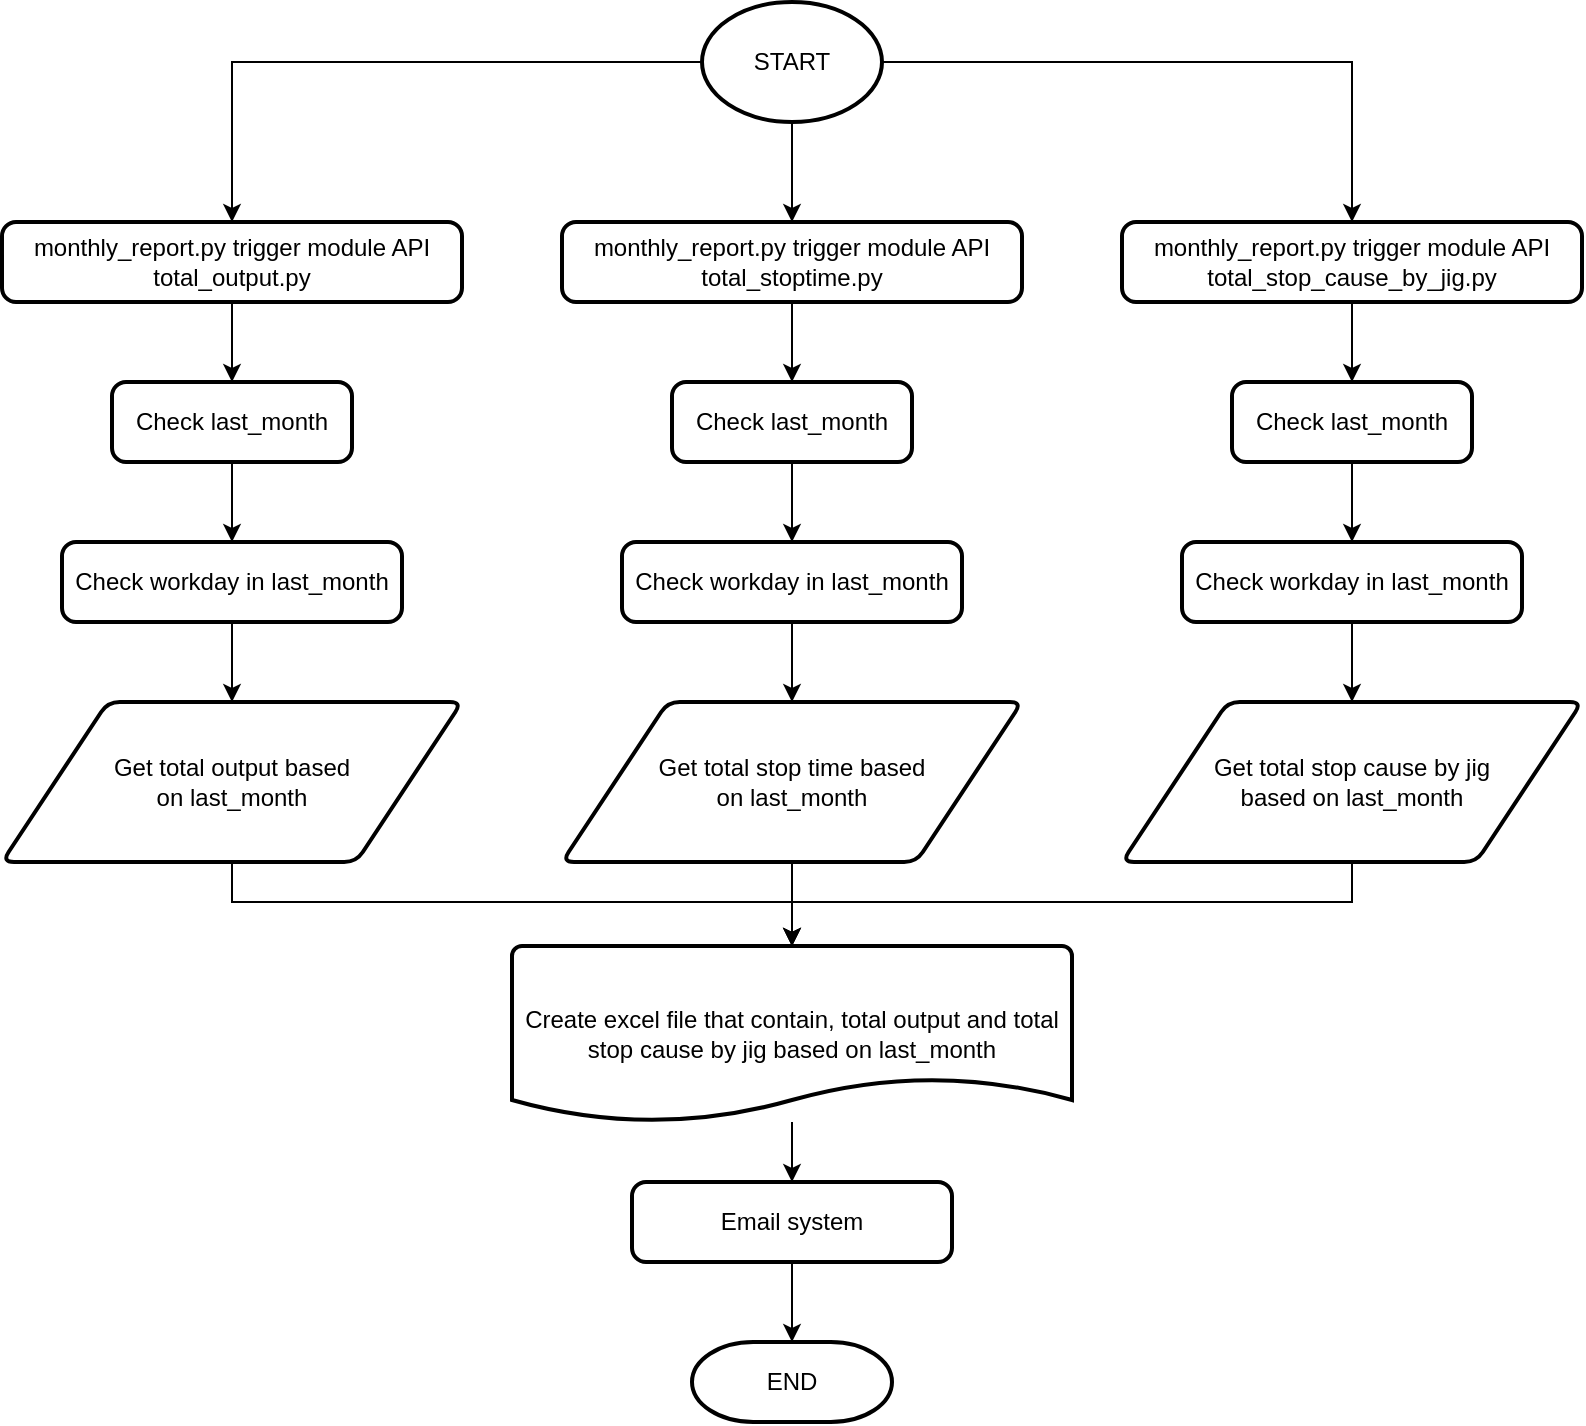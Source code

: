 <mxfile version="21.2.7" type="github">
  <diagram name="Page-1" id="qb3ecteY6efv2zFavxVo">
    <mxGraphModel dx="1674" dy="834" grid="1" gridSize="10" guides="1" tooltips="1" connect="1" arrows="1" fold="1" page="1" pageScale="1" pageWidth="827" pageHeight="1169" math="0" shadow="0">
      <root>
        <mxCell id="0" />
        <mxCell id="1" parent="0" />
        <mxCell id="ag5z5zgepF-gHEqWH--_-26" value="" style="edgeStyle=orthogonalEdgeStyle;rounded=0;orthogonalLoop=1;jettySize=auto;html=1;exitX=0.5;exitY=1;exitDx=0;exitDy=0;exitPerimeter=0;" edge="1" parent="1" source="ag5z5zgepF-gHEqWH--_-37" target="ag5z5zgepF-gHEqWH--_-7">
          <mxGeometry relative="1" as="geometry">
            <mxPoint x="400" y="120" as="sourcePoint" />
          </mxGeometry>
        </mxCell>
        <mxCell id="ag5z5zgepF-gHEqWH--_-28" style="edgeStyle=orthogonalEdgeStyle;rounded=0;orthogonalLoop=1;jettySize=auto;html=1;entryX=0.5;entryY=0;entryDx=0;entryDy=0;exitX=0;exitY=0.5;exitDx=0;exitDy=0;exitPerimeter=0;" edge="1" parent="1" source="ag5z5zgepF-gHEqWH--_-37" target="ag5z5zgepF-gHEqWH--_-2">
          <mxGeometry relative="1" as="geometry">
            <mxPoint x="360" y="80" as="sourcePoint" />
          </mxGeometry>
        </mxCell>
        <mxCell id="ag5z5zgepF-gHEqWH--_-29" style="edgeStyle=orthogonalEdgeStyle;rounded=0;orthogonalLoop=1;jettySize=auto;html=1;entryX=0.5;entryY=0;entryDx=0;entryDy=0;exitX=1;exitY=0.5;exitDx=0;exitDy=0;exitPerimeter=0;" edge="1" parent="1" source="ag5z5zgepF-gHEqWH--_-37" target="ag5z5zgepF-gHEqWH--_-11">
          <mxGeometry relative="1" as="geometry">
            <mxPoint x="440" y="80" as="sourcePoint" />
          </mxGeometry>
        </mxCell>
        <mxCell id="ag5z5zgepF-gHEqWH--_-17" value="" style="edgeStyle=orthogonalEdgeStyle;rounded=0;orthogonalLoop=1;jettySize=auto;html=1;" edge="1" parent="1" source="ag5z5zgepF-gHEqWH--_-2" target="ag5z5zgepF-gHEqWH--_-3">
          <mxGeometry relative="1" as="geometry" />
        </mxCell>
        <mxCell id="ag5z5zgepF-gHEqWH--_-2" value="monthly_report.py trigger module API total_output.py" style="rounded=1;whiteSpace=wrap;html=1;absoluteArcSize=1;arcSize=14;strokeWidth=2;" vertex="1" parent="1">
          <mxGeometry x="5" y="160" width="230" height="40" as="geometry" />
        </mxCell>
        <mxCell id="ag5z5zgepF-gHEqWH--_-18" style="edgeStyle=orthogonalEdgeStyle;rounded=0;orthogonalLoop=1;jettySize=auto;html=1;entryX=0.5;entryY=0;entryDx=0;entryDy=0;" edge="1" parent="1" source="ag5z5zgepF-gHEqWH--_-3" target="ag5z5zgepF-gHEqWH--_-5">
          <mxGeometry relative="1" as="geometry" />
        </mxCell>
        <mxCell id="ag5z5zgepF-gHEqWH--_-3" value="Check last_month" style="rounded=1;whiteSpace=wrap;html=1;absoluteArcSize=1;arcSize=14;strokeWidth=2;" vertex="1" parent="1">
          <mxGeometry x="60" y="240" width="120" height="40" as="geometry" />
        </mxCell>
        <mxCell id="ag5z5zgepF-gHEqWH--_-19" style="edgeStyle=orthogonalEdgeStyle;rounded=0;orthogonalLoop=1;jettySize=auto;html=1;entryX=0.5;entryY=0;entryDx=0;entryDy=0;" edge="1" parent="1" source="ag5z5zgepF-gHEqWH--_-5" target="ag5z5zgepF-gHEqWH--_-6">
          <mxGeometry relative="1" as="geometry" />
        </mxCell>
        <mxCell id="ag5z5zgepF-gHEqWH--_-5" value="Check workday in last_month" style="rounded=1;whiteSpace=wrap;html=1;absoluteArcSize=1;arcSize=14;strokeWidth=2;" vertex="1" parent="1">
          <mxGeometry x="35" y="320" width="170" height="40" as="geometry" />
        </mxCell>
        <mxCell id="ag5z5zgepF-gHEqWH--_-32" style="edgeStyle=orthogonalEdgeStyle;rounded=0;orthogonalLoop=1;jettySize=auto;html=1;entryX=0.5;entryY=0;entryDx=0;entryDy=0;entryPerimeter=0;" edge="1" parent="1" source="ag5z5zgepF-gHEqWH--_-6" target="ag5z5zgepF-gHEqWH--_-31">
          <mxGeometry relative="1" as="geometry">
            <Array as="points">
              <mxPoint x="120" y="500" />
              <mxPoint x="400" y="500" />
            </Array>
          </mxGeometry>
        </mxCell>
        <mxCell id="ag5z5zgepF-gHEqWH--_-6" value="Get total output based&lt;br&gt;on last_month" style="shape=parallelogram;html=1;strokeWidth=2;perimeter=parallelogramPerimeter;whiteSpace=wrap;rounded=1;arcSize=12;size=0.23;" vertex="1" parent="1">
          <mxGeometry x="5" y="400" width="230" height="80" as="geometry" />
        </mxCell>
        <mxCell id="ag5z5zgepF-gHEqWH--_-20" value="" style="edgeStyle=orthogonalEdgeStyle;rounded=0;orthogonalLoop=1;jettySize=auto;html=1;" edge="1" parent="1" source="ag5z5zgepF-gHEqWH--_-7" target="ag5z5zgepF-gHEqWH--_-8">
          <mxGeometry relative="1" as="geometry" />
        </mxCell>
        <mxCell id="ag5z5zgepF-gHEqWH--_-7" value="monthly_report.py trigger module API total_stoptime.py" style="rounded=1;whiteSpace=wrap;html=1;absoluteArcSize=1;arcSize=14;strokeWidth=2;" vertex="1" parent="1">
          <mxGeometry x="285" y="160" width="230" height="40" as="geometry" />
        </mxCell>
        <mxCell id="ag5z5zgepF-gHEqWH--_-21" style="edgeStyle=orthogonalEdgeStyle;rounded=0;orthogonalLoop=1;jettySize=auto;html=1;entryX=0.5;entryY=0;entryDx=0;entryDy=0;" edge="1" parent="1" source="ag5z5zgepF-gHEqWH--_-8" target="ag5z5zgepF-gHEqWH--_-9">
          <mxGeometry relative="1" as="geometry" />
        </mxCell>
        <mxCell id="ag5z5zgepF-gHEqWH--_-8" value="Check last_month" style="rounded=1;whiteSpace=wrap;html=1;absoluteArcSize=1;arcSize=14;strokeWidth=2;" vertex="1" parent="1">
          <mxGeometry x="340" y="240" width="120" height="40" as="geometry" />
        </mxCell>
        <mxCell id="ag5z5zgepF-gHEqWH--_-22" style="edgeStyle=orthogonalEdgeStyle;rounded=0;orthogonalLoop=1;jettySize=auto;html=1;entryX=0.5;entryY=0;entryDx=0;entryDy=0;" edge="1" parent="1" source="ag5z5zgepF-gHEqWH--_-9" target="ag5z5zgepF-gHEqWH--_-15">
          <mxGeometry relative="1" as="geometry" />
        </mxCell>
        <mxCell id="ag5z5zgepF-gHEqWH--_-9" value="Check workday in last_month" style="rounded=1;whiteSpace=wrap;html=1;absoluteArcSize=1;arcSize=14;strokeWidth=2;" vertex="1" parent="1">
          <mxGeometry x="315" y="320" width="170" height="40" as="geometry" />
        </mxCell>
        <mxCell id="ag5z5zgepF-gHEqWH--_-23" style="edgeStyle=orthogonalEdgeStyle;rounded=0;orthogonalLoop=1;jettySize=auto;html=1;entryX=0.5;entryY=0;entryDx=0;entryDy=0;" edge="1" parent="1" source="ag5z5zgepF-gHEqWH--_-11" target="ag5z5zgepF-gHEqWH--_-12">
          <mxGeometry relative="1" as="geometry" />
        </mxCell>
        <mxCell id="ag5z5zgepF-gHEqWH--_-11" value="monthly_report.py trigger module API total_stop_cause_by_jig.py" style="rounded=1;whiteSpace=wrap;html=1;absoluteArcSize=1;arcSize=14;strokeWidth=2;" vertex="1" parent="1">
          <mxGeometry x="565" y="160" width="230" height="40" as="geometry" />
        </mxCell>
        <mxCell id="ag5z5zgepF-gHEqWH--_-24" style="edgeStyle=orthogonalEdgeStyle;rounded=0;orthogonalLoop=1;jettySize=auto;html=1;entryX=0.5;entryY=0;entryDx=0;entryDy=0;" edge="1" parent="1" source="ag5z5zgepF-gHEqWH--_-12" target="ag5z5zgepF-gHEqWH--_-13">
          <mxGeometry relative="1" as="geometry" />
        </mxCell>
        <mxCell id="ag5z5zgepF-gHEqWH--_-12" value="Check last_month" style="rounded=1;whiteSpace=wrap;html=1;absoluteArcSize=1;arcSize=14;strokeWidth=2;" vertex="1" parent="1">
          <mxGeometry x="620" y="240" width="120" height="40" as="geometry" />
        </mxCell>
        <mxCell id="ag5z5zgepF-gHEqWH--_-25" style="edgeStyle=orthogonalEdgeStyle;rounded=0;orthogonalLoop=1;jettySize=auto;html=1;entryX=0.5;entryY=0;entryDx=0;entryDy=0;" edge="1" parent="1" source="ag5z5zgepF-gHEqWH--_-13" target="ag5z5zgepF-gHEqWH--_-16">
          <mxGeometry relative="1" as="geometry" />
        </mxCell>
        <mxCell id="ag5z5zgepF-gHEqWH--_-13" value="Check workday in last_month" style="rounded=1;whiteSpace=wrap;html=1;absoluteArcSize=1;arcSize=14;strokeWidth=2;" vertex="1" parent="1">
          <mxGeometry x="595" y="320" width="170" height="40" as="geometry" />
        </mxCell>
        <mxCell id="ag5z5zgepF-gHEqWH--_-33" value="" style="edgeStyle=orthogonalEdgeStyle;rounded=0;orthogonalLoop=1;jettySize=auto;html=1;" edge="1" parent="1" source="ag5z5zgepF-gHEqWH--_-15" target="ag5z5zgepF-gHEqWH--_-31">
          <mxGeometry relative="1" as="geometry" />
        </mxCell>
        <mxCell id="ag5z5zgepF-gHEqWH--_-15" value="Get total stop time based&lt;br&gt;on last_month" style="shape=parallelogram;html=1;strokeWidth=2;perimeter=parallelogramPerimeter;whiteSpace=wrap;rounded=1;arcSize=12;size=0.23;" vertex="1" parent="1">
          <mxGeometry x="285" y="400" width="230" height="80" as="geometry" />
        </mxCell>
        <mxCell id="ag5z5zgepF-gHEqWH--_-34" style="edgeStyle=orthogonalEdgeStyle;rounded=0;orthogonalLoop=1;jettySize=auto;html=1;entryX=0.5;entryY=0;entryDx=0;entryDy=0;entryPerimeter=0;" edge="1" parent="1" source="ag5z5zgepF-gHEqWH--_-16" target="ag5z5zgepF-gHEqWH--_-31">
          <mxGeometry relative="1" as="geometry">
            <Array as="points">
              <mxPoint x="680" y="500" />
              <mxPoint x="400" y="500" />
            </Array>
          </mxGeometry>
        </mxCell>
        <mxCell id="ag5z5zgepF-gHEqWH--_-16" value="Get total stop cause by jig&lt;br&gt;based on last_month" style="shape=parallelogram;html=1;strokeWidth=2;perimeter=parallelogramPerimeter;whiteSpace=wrap;rounded=1;arcSize=12;size=0.23;" vertex="1" parent="1">
          <mxGeometry x="565" y="400" width="230" height="80" as="geometry" />
        </mxCell>
        <mxCell id="ag5z5zgepF-gHEqWH--_-36" value="" style="edgeStyle=orthogonalEdgeStyle;rounded=0;orthogonalLoop=1;jettySize=auto;html=1;" edge="1" parent="1" source="ag5z5zgepF-gHEqWH--_-31" target="ag5z5zgepF-gHEqWH--_-35">
          <mxGeometry relative="1" as="geometry" />
        </mxCell>
        <mxCell id="ag5z5zgepF-gHEqWH--_-31" value="Create excel file that contain, total output and total stop cause by jig based on last_month" style="strokeWidth=2;html=1;shape=mxgraph.flowchart.document2;whiteSpace=wrap;size=0.25;" vertex="1" parent="1">
          <mxGeometry x="260" y="522" width="280" height="88" as="geometry" />
        </mxCell>
        <mxCell id="ag5z5zgepF-gHEqWH--_-39" value="" style="edgeStyle=orthogonalEdgeStyle;rounded=0;orthogonalLoop=1;jettySize=auto;html=1;" edge="1" parent="1" source="ag5z5zgepF-gHEqWH--_-35" target="ag5z5zgepF-gHEqWH--_-38">
          <mxGeometry relative="1" as="geometry" />
        </mxCell>
        <mxCell id="ag5z5zgepF-gHEqWH--_-35" value="Email system" style="rounded=1;whiteSpace=wrap;html=1;absoluteArcSize=1;arcSize=14;strokeWidth=2;" vertex="1" parent="1">
          <mxGeometry x="320" y="640" width="160" height="40" as="geometry" />
        </mxCell>
        <mxCell id="ag5z5zgepF-gHEqWH--_-37" value="START" style="strokeWidth=2;html=1;shape=mxgraph.flowchart.start_1;whiteSpace=wrap;" vertex="1" parent="1">
          <mxGeometry x="355" y="50" width="90" height="60" as="geometry" />
        </mxCell>
        <mxCell id="ag5z5zgepF-gHEqWH--_-38" value="END" style="strokeWidth=2;html=1;shape=mxgraph.flowchart.terminator;whiteSpace=wrap;" vertex="1" parent="1">
          <mxGeometry x="350" y="720" width="100" height="40" as="geometry" />
        </mxCell>
      </root>
    </mxGraphModel>
  </diagram>
</mxfile>
